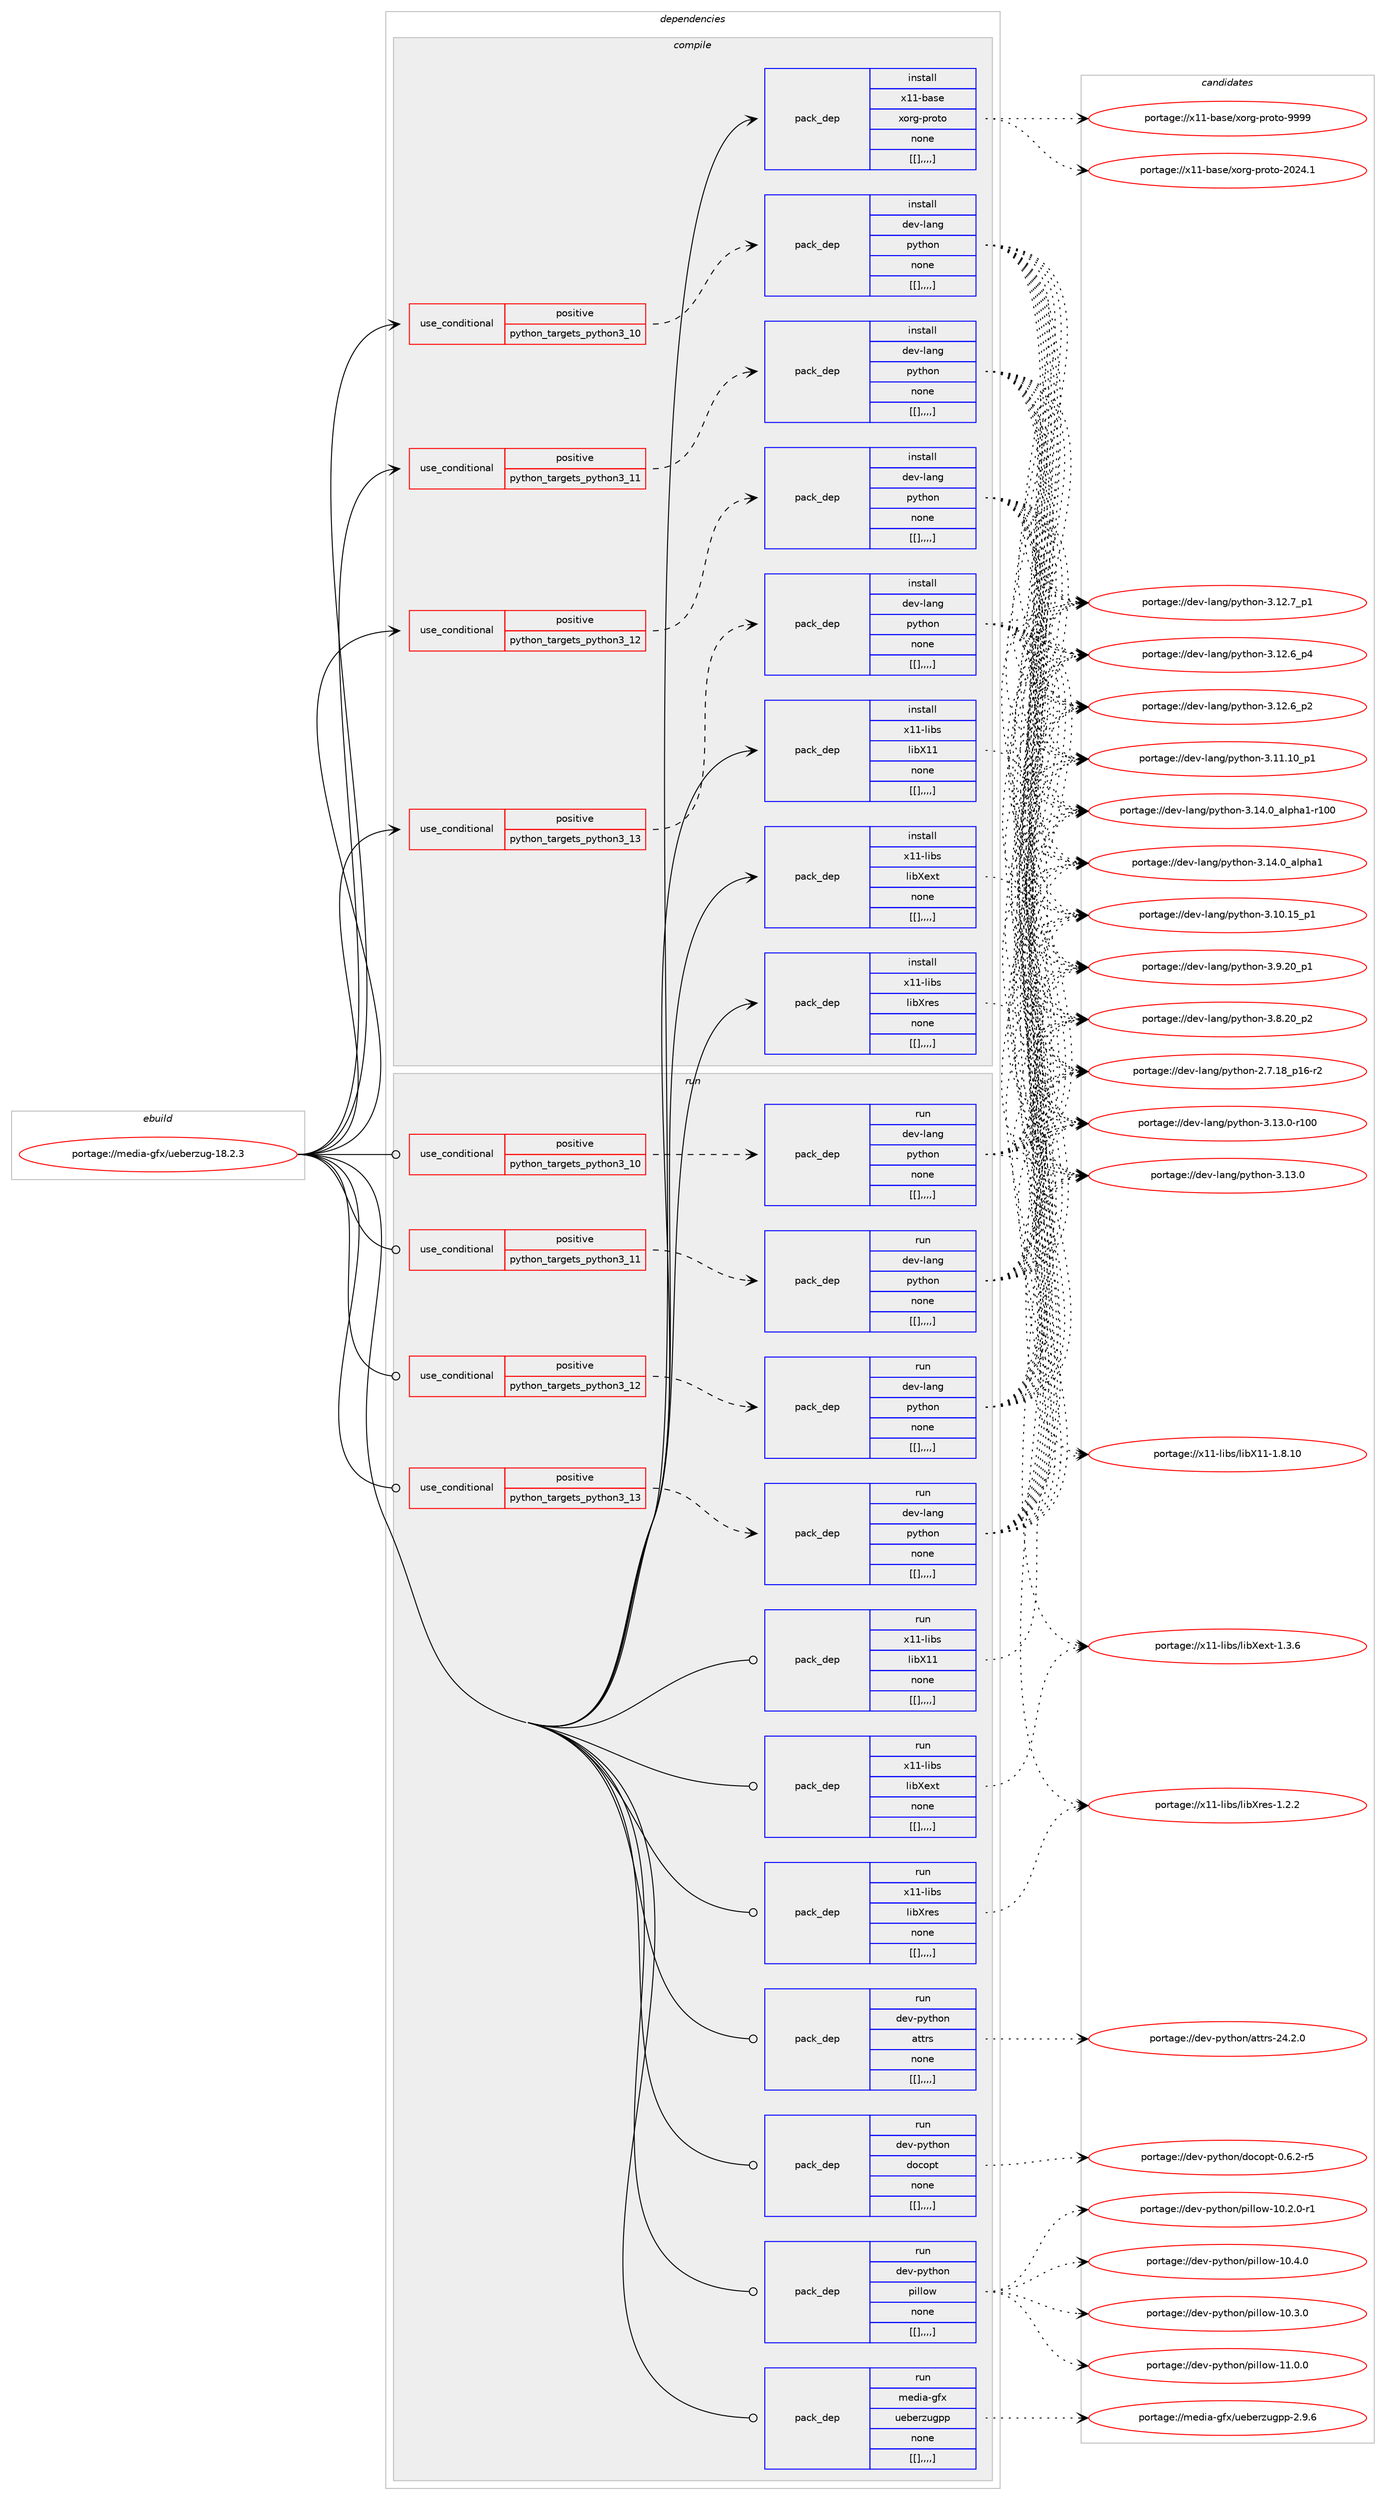 digraph prolog {

# *************
# Graph options
# *************

newrank=true;
concentrate=true;
compound=true;
graph [rankdir=LR,fontname=Helvetica,fontsize=10,ranksep=1.5];#, ranksep=2.5, nodesep=0.2];
edge  [arrowhead=vee];
node  [fontname=Helvetica,fontsize=10];

# **********
# The ebuild
# **********

subgraph cluster_leftcol {
color=gray;
label=<<i>ebuild</i>>;
id [label="portage://media-gfx/ueberzug-18.2.3", color=red, width=4, href="../media-gfx/ueberzug-18.2.3.svg"];
}

# ****************
# The dependencies
# ****************

subgraph cluster_midcol {
color=gray;
label=<<i>dependencies</i>>;
subgraph cluster_compile {
fillcolor="#eeeeee";
style=filled;
label=<<i>compile</i>>;
subgraph cond80291 {
dependency317670 [label=<<TABLE BORDER="0" CELLBORDER="1" CELLSPACING="0" CELLPADDING="4"><TR><TD ROWSPAN="3" CELLPADDING="10">use_conditional</TD></TR><TR><TD>positive</TD></TR><TR><TD>python_targets_python3_10</TD></TR></TABLE>>, shape=none, color=red];
subgraph pack234743 {
dependency317706 [label=<<TABLE BORDER="0" CELLBORDER="1" CELLSPACING="0" CELLPADDING="4" WIDTH="220"><TR><TD ROWSPAN="6" CELLPADDING="30">pack_dep</TD></TR><TR><TD WIDTH="110">install</TD></TR><TR><TD>dev-lang</TD></TR><TR><TD>python</TD></TR><TR><TD>none</TD></TR><TR><TD>[[],,,,]</TD></TR></TABLE>>, shape=none, color=blue];
}
dependency317670:e -> dependency317706:w [weight=20,style="dashed",arrowhead="vee"];
}
id:e -> dependency317670:w [weight=20,style="solid",arrowhead="vee"];
subgraph cond80299 {
dependency317725 [label=<<TABLE BORDER="0" CELLBORDER="1" CELLSPACING="0" CELLPADDING="4"><TR><TD ROWSPAN="3" CELLPADDING="10">use_conditional</TD></TR><TR><TD>positive</TD></TR><TR><TD>python_targets_python3_11</TD></TR></TABLE>>, shape=none, color=red];
subgraph pack234773 {
dependency317728 [label=<<TABLE BORDER="0" CELLBORDER="1" CELLSPACING="0" CELLPADDING="4" WIDTH="220"><TR><TD ROWSPAN="6" CELLPADDING="30">pack_dep</TD></TR><TR><TD WIDTH="110">install</TD></TR><TR><TD>dev-lang</TD></TR><TR><TD>python</TD></TR><TR><TD>none</TD></TR><TR><TD>[[],,,,]</TD></TR></TABLE>>, shape=none, color=blue];
}
dependency317725:e -> dependency317728:w [weight=20,style="dashed",arrowhead="vee"];
}
id:e -> dependency317725:w [weight=20,style="solid",arrowhead="vee"];
subgraph cond80312 {
dependency317809 [label=<<TABLE BORDER="0" CELLBORDER="1" CELLSPACING="0" CELLPADDING="4"><TR><TD ROWSPAN="3" CELLPADDING="10">use_conditional</TD></TR><TR><TD>positive</TD></TR><TR><TD>python_targets_python3_12</TD></TR></TABLE>>, shape=none, color=red];
subgraph pack234855 {
dependency317811 [label=<<TABLE BORDER="0" CELLBORDER="1" CELLSPACING="0" CELLPADDING="4" WIDTH="220"><TR><TD ROWSPAN="6" CELLPADDING="30">pack_dep</TD></TR><TR><TD WIDTH="110">install</TD></TR><TR><TD>dev-lang</TD></TR><TR><TD>python</TD></TR><TR><TD>none</TD></TR><TR><TD>[[],,,,]</TD></TR></TABLE>>, shape=none, color=blue];
}
dependency317809:e -> dependency317811:w [weight=20,style="dashed",arrowhead="vee"];
}
id:e -> dependency317809:w [weight=20,style="solid",arrowhead="vee"];
subgraph cond80313 {
dependency317816 [label=<<TABLE BORDER="0" CELLBORDER="1" CELLSPACING="0" CELLPADDING="4"><TR><TD ROWSPAN="3" CELLPADDING="10">use_conditional</TD></TR><TR><TD>positive</TD></TR><TR><TD>python_targets_python3_13</TD></TR></TABLE>>, shape=none, color=red];
subgraph pack234870 {
dependency317835 [label=<<TABLE BORDER="0" CELLBORDER="1" CELLSPACING="0" CELLPADDING="4" WIDTH="220"><TR><TD ROWSPAN="6" CELLPADDING="30">pack_dep</TD></TR><TR><TD WIDTH="110">install</TD></TR><TR><TD>dev-lang</TD></TR><TR><TD>python</TD></TR><TR><TD>none</TD></TR><TR><TD>[[],,,,]</TD></TR></TABLE>>, shape=none, color=blue];
}
dependency317816:e -> dependency317835:w [weight=20,style="dashed",arrowhead="vee"];
}
id:e -> dependency317816:w [weight=20,style="solid",arrowhead="vee"];
subgraph pack234875 {
dependency317839 [label=<<TABLE BORDER="0" CELLBORDER="1" CELLSPACING="0" CELLPADDING="4" WIDTH="220"><TR><TD ROWSPAN="6" CELLPADDING="30">pack_dep</TD></TR><TR><TD WIDTH="110">install</TD></TR><TR><TD>x11-base</TD></TR><TR><TD>xorg-proto</TD></TR><TR><TD>none</TD></TR><TR><TD>[[],,,,]</TD></TR></TABLE>>, shape=none, color=blue];
}
id:e -> dependency317839:w [weight=20,style="solid",arrowhead="vee"];
subgraph pack234878 {
dependency317870 [label=<<TABLE BORDER="0" CELLBORDER="1" CELLSPACING="0" CELLPADDING="4" WIDTH="220"><TR><TD ROWSPAN="6" CELLPADDING="30">pack_dep</TD></TR><TR><TD WIDTH="110">install</TD></TR><TR><TD>x11-libs</TD></TR><TR><TD>libX11</TD></TR><TR><TD>none</TD></TR><TR><TD>[[],,,,]</TD></TR></TABLE>>, shape=none, color=blue];
}
id:e -> dependency317870:w [weight=20,style="solid",arrowhead="vee"];
subgraph pack234929 {
dependency317940 [label=<<TABLE BORDER="0" CELLBORDER="1" CELLSPACING="0" CELLPADDING="4" WIDTH="220"><TR><TD ROWSPAN="6" CELLPADDING="30">pack_dep</TD></TR><TR><TD WIDTH="110">install</TD></TR><TR><TD>x11-libs</TD></TR><TR><TD>libXext</TD></TR><TR><TD>none</TD></TR><TR><TD>[[],,,,]</TD></TR></TABLE>>, shape=none, color=blue];
}
id:e -> dependency317940:w [weight=20,style="solid",arrowhead="vee"];
subgraph pack234972 {
dependency317949 [label=<<TABLE BORDER="0" CELLBORDER="1" CELLSPACING="0" CELLPADDING="4" WIDTH="220"><TR><TD ROWSPAN="6" CELLPADDING="30">pack_dep</TD></TR><TR><TD WIDTH="110">install</TD></TR><TR><TD>x11-libs</TD></TR><TR><TD>libXres</TD></TR><TR><TD>none</TD></TR><TR><TD>[[],,,,]</TD></TR></TABLE>>, shape=none, color=blue];
}
id:e -> dependency317949:w [weight=20,style="solid",arrowhead="vee"];
}
subgraph cluster_compileandrun {
fillcolor="#eeeeee";
style=filled;
label=<<i>compile and run</i>>;
}
subgraph cluster_run {
fillcolor="#eeeeee";
style=filled;
label=<<i>run</i>>;
subgraph cond80330 {
dependency317978 [label=<<TABLE BORDER="0" CELLBORDER="1" CELLSPACING="0" CELLPADDING="4"><TR><TD ROWSPAN="3" CELLPADDING="10">use_conditional</TD></TR><TR><TD>positive</TD></TR><TR><TD>python_targets_python3_10</TD></TR></TABLE>>, shape=none, color=red];
subgraph pack235002 {
dependency317981 [label=<<TABLE BORDER="0" CELLBORDER="1" CELLSPACING="0" CELLPADDING="4" WIDTH="220"><TR><TD ROWSPAN="6" CELLPADDING="30">pack_dep</TD></TR><TR><TD WIDTH="110">run</TD></TR><TR><TD>dev-lang</TD></TR><TR><TD>python</TD></TR><TR><TD>none</TD></TR><TR><TD>[[],,,,]</TD></TR></TABLE>>, shape=none, color=blue];
}
dependency317978:e -> dependency317981:w [weight=20,style="dashed",arrowhead="vee"];
}
id:e -> dependency317978:w [weight=20,style="solid",arrowhead="odot"];
subgraph cond80331 {
dependency317989 [label=<<TABLE BORDER="0" CELLBORDER="1" CELLSPACING="0" CELLPADDING="4"><TR><TD ROWSPAN="3" CELLPADDING="10">use_conditional</TD></TR><TR><TD>positive</TD></TR><TR><TD>python_targets_python3_11</TD></TR></TABLE>>, shape=none, color=red];
subgraph pack235037 {
dependency318018 [label=<<TABLE BORDER="0" CELLBORDER="1" CELLSPACING="0" CELLPADDING="4" WIDTH="220"><TR><TD ROWSPAN="6" CELLPADDING="30">pack_dep</TD></TR><TR><TD WIDTH="110">run</TD></TR><TR><TD>dev-lang</TD></TR><TR><TD>python</TD></TR><TR><TD>none</TD></TR><TR><TD>[[],,,,]</TD></TR></TABLE>>, shape=none, color=blue];
}
dependency317989:e -> dependency318018:w [weight=20,style="dashed",arrowhead="vee"];
}
id:e -> dependency317989:w [weight=20,style="solid",arrowhead="odot"];
subgraph cond80341 {
dependency318092 [label=<<TABLE BORDER="0" CELLBORDER="1" CELLSPACING="0" CELLPADDING="4"><TR><TD ROWSPAN="3" CELLPADDING="10">use_conditional</TD></TR><TR><TD>positive</TD></TR><TR><TD>python_targets_python3_12</TD></TR></TABLE>>, shape=none, color=red];
subgraph pack235116 {
dependency318104 [label=<<TABLE BORDER="0" CELLBORDER="1" CELLSPACING="0" CELLPADDING="4" WIDTH="220"><TR><TD ROWSPAN="6" CELLPADDING="30">pack_dep</TD></TR><TR><TD WIDTH="110">run</TD></TR><TR><TD>dev-lang</TD></TR><TR><TD>python</TD></TR><TR><TD>none</TD></TR><TR><TD>[[],,,,]</TD></TR></TABLE>>, shape=none, color=blue];
}
dependency318092:e -> dependency318104:w [weight=20,style="dashed",arrowhead="vee"];
}
id:e -> dependency318092:w [weight=20,style="solid",arrowhead="odot"];
subgraph cond80349 {
dependency318154 [label=<<TABLE BORDER="0" CELLBORDER="1" CELLSPACING="0" CELLPADDING="4"><TR><TD ROWSPAN="3" CELLPADDING="10">use_conditional</TD></TR><TR><TD>positive</TD></TR><TR><TD>python_targets_python3_13</TD></TR></TABLE>>, shape=none, color=red];
subgraph pack235158 {
dependency318158 [label=<<TABLE BORDER="0" CELLBORDER="1" CELLSPACING="0" CELLPADDING="4" WIDTH="220"><TR><TD ROWSPAN="6" CELLPADDING="30">pack_dep</TD></TR><TR><TD WIDTH="110">run</TD></TR><TR><TD>dev-lang</TD></TR><TR><TD>python</TD></TR><TR><TD>none</TD></TR><TR><TD>[[],,,,]</TD></TR></TABLE>>, shape=none, color=blue];
}
dependency318154:e -> dependency318158:w [weight=20,style="dashed",arrowhead="vee"];
}
id:e -> dependency318154:w [weight=20,style="solid",arrowhead="odot"];
subgraph pack235164 {
dependency318180 [label=<<TABLE BORDER="0" CELLBORDER="1" CELLSPACING="0" CELLPADDING="4" WIDTH="220"><TR><TD ROWSPAN="6" CELLPADDING="30">pack_dep</TD></TR><TR><TD WIDTH="110">run</TD></TR><TR><TD>dev-python</TD></TR><TR><TD>attrs</TD></TR><TR><TD>none</TD></TR><TR><TD>[[],,,,]</TD></TR></TABLE>>, shape=none, color=blue];
}
id:e -> dependency318180:w [weight=20,style="solid",arrowhead="odot"];
subgraph pack235192 {
dependency318248 [label=<<TABLE BORDER="0" CELLBORDER="1" CELLSPACING="0" CELLPADDING="4" WIDTH="220"><TR><TD ROWSPAN="6" CELLPADDING="30">pack_dep</TD></TR><TR><TD WIDTH="110">run</TD></TR><TR><TD>dev-python</TD></TR><TR><TD>docopt</TD></TR><TR><TD>none</TD></TR><TR><TD>[[],,,,]</TD></TR></TABLE>>, shape=none, color=blue];
}
id:e -> dependency318248:w [weight=20,style="solid",arrowhead="odot"];
subgraph pack235241 {
dependency318251 [label=<<TABLE BORDER="0" CELLBORDER="1" CELLSPACING="0" CELLPADDING="4" WIDTH="220"><TR><TD ROWSPAN="6" CELLPADDING="30">pack_dep</TD></TR><TR><TD WIDTH="110">run</TD></TR><TR><TD>dev-python</TD></TR><TR><TD>pillow</TD></TR><TR><TD>none</TD></TR><TR><TD>[[],,,,]</TD></TR></TABLE>>, shape=none, color=blue];
}
id:e -> dependency318251:w [weight=20,style="solid",arrowhead="odot"];
subgraph pack235245 {
dependency318269 [label=<<TABLE BORDER="0" CELLBORDER="1" CELLSPACING="0" CELLPADDING="4" WIDTH="220"><TR><TD ROWSPAN="6" CELLPADDING="30">pack_dep</TD></TR><TR><TD WIDTH="110">run</TD></TR><TR><TD>x11-libs</TD></TR><TR><TD>libX11</TD></TR><TR><TD>none</TD></TR><TR><TD>[[],,,,]</TD></TR></TABLE>>, shape=none, color=blue];
}
id:e -> dependency318269:w [weight=20,style="solid",arrowhead="odot"];
subgraph pack235259 {
dependency318296 [label=<<TABLE BORDER="0" CELLBORDER="1" CELLSPACING="0" CELLPADDING="4" WIDTH="220"><TR><TD ROWSPAN="6" CELLPADDING="30">pack_dep</TD></TR><TR><TD WIDTH="110">run</TD></TR><TR><TD>x11-libs</TD></TR><TR><TD>libXext</TD></TR><TR><TD>none</TD></TR><TR><TD>[[],,,,]</TD></TR></TABLE>>, shape=none, color=blue];
}
id:e -> dependency318296:w [weight=20,style="solid",arrowhead="odot"];
subgraph pack235293 {
dependency318317 [label=<<TABLE BORDER="0" CELLBORDER="1" CELLSPACING="0" CELLPADDING="4" WIDTH="220"><TR><TD ROWSPAN="6" CELLPADDING="30">pack_dep</TD></TR><TR><TD WIDTH="110">run</TD></TR><TR><TD>x11-libs</TD></TR><TR><TD>libXres</TD></TR><TR><TD>none</TD></TR><TR><TD>[[],,,,]</TD></TR></TABLE>>, shape=none, color=blue];
}
id:e -> dependency318317:w [weight=20,style="solid",arrowhead="odot"];
subgraph pack235296 {
dependency318345 [label=<<TABLE BORDER="0" CELLBORDER="1" CELLSPACING="0" CELLPADDING="4" WIDTH="220"><TR><TD ROWSPAN="6" CELLPADDING="30">pack_dep</TD></TR><TR><TD WIDTH="110">run</TD></TR><TR><TD>media-gfx</TD></TR><TR><TD>ueberzugpp</TD></TR><TR><TD>none</TD></TR><TR><TD>[[],,,,]</TD></TR></TABLE>>, shape=none, color=blue];
}
id:e -> dependency318345:w [weight=20,style="solid",arrowhead="odot"];
}
}

# **************
# The candidates
# **************

subgraph cluster_choices {
rank=same;
color=gray;
label=<<i>candidates</i>>;

subgraph choice233498 {
color=black;
nodesep=1;
choice100101118451089711010347112121116104111110455146495246489597108112104974945114494848 [label="portage://dev-lang/python-3.14.0_alpha1-r100", color=red, width=4,href="../dev-lang/python-3.14.0_alpha1-r100.svg"];
choice1001011184510897110103471121211161041111104551464952464895971081121049749 [label="portage://dev-lang/python-3.14.0_alpha1", color=red, width=4,href="../dev-lang/python-3.14.0_alpha1.svg"];
choice1001011184510897110103471121211161041111104551464951464845114494848 [label="portage://dev-lang/python-3.13.0-r100", color=red, width=4,href="../dev-lang/python-3.13.0-r100.svg"];
choice10010111845108971101034711212111610411111045514649514648 [label="portage://dev-lang/python-3.13.0", color=red, width=4,href="../dev-lang/python-3.13.0.svg"];
choice100101118451089711010347112121116104111110455146495046559511249 [label="portage://dev-lang/python-3.12.7_p1", color=red, width=4,href="../dev-lang/python-3.12.7_p1.svg"];
choice100101118451089711010347112121116104111110455146495046549511252 [label="portage://dev-lang/python-3.12.6_p4", color=red, width=4,href="../dev-lang/python-3.12.6_p4.svg"];
choice100101118451089711010347112121116104111110455146495046549511250 [label="portage://dev-lang/python-3.12.6_p2", color=red, width=4,href="../dev-lang/python-3.12.6_p2.svg"];
choice10010111845108971101034711212111610411111045514649494649489511249 [label="portage://dev-lang/python-3.11.10_p1", color=red, width=4,href="../dev-lang/python-3.11.10_p1.svg"];
choice10010111845108971101034711212111610411111045514649484649539511249 [label="portage://dev-lang/python-3.10.15_p1", color=red, width=4,href="../dev-lang/python-3.10.15_p1.svg"];
choice100101118451089711010347112121116104111110455146574650489511249 [label="portage://dev-lang/python-3.9.20_p1", color=red, width=4,href="../dev-lang/python-3.9.20_p1.svg"];
choice100101118451089711010347112121116104111110455146564650489511250 [label="portage://dev-lang/python-3.8.20_p2", color=red, width=4,href="../dev-lang/python-3.8.20_p2.svg"];
choice100101118451089711010347112121116104111110455046554649569511249544511450 [label="portage://dev-lang/python-2.7.18_p16-r2", color=red, width=4,href="../dev-lang/python-2.7.18_p16-r2.svg"];
dependency317706:e -> choice100101118451089711010347112121116104111110455146495246489597108112104974945114494848:w [style=dotted,weight="100"];
dependency317706:e -> choice1001011184510897110103471121211161041111104551464952464895971081121049749:w [style=dotted,weight="100"];
dependency317706:e -> choice1001011184510897110103471121211161041111104551464951464845114494848:w [style=dotted,weight="100"];
dependency317706:e -> choice10010111845108971101034711212111610411111045514649514648:w [style=dotted,weight="100"];
dependency317706:e -> choice100101118451089711010347112121116104111110455146495046559511249:w [style=dotted,weight="100"];
dependency317706:e -> choice100101118451089711010347112121116104111110455146495046549511252:w [style=dotted,weight="100"];
dependency317706:e -> choice100101118451089711010347112121116104111110455146495046549511250:w [style=dotted,weight="100"];
dependency317706:e -> choice10010111845108971101034711212111610411111045514649494649489511249:w [style=dotted,weight="100"];
dependency317706:e -> choice10010111845108971101034711212111610411111045514649484649539511249:w [style=dotted,weight="100"];
dependency317706:e -> choice100101118451089711010347112121116104111110455146574650489511249:w [style=dotted,weight="100"];
dependency317706:e -> choice100101118451089711010347112121116104111110455146564650489511250:w [style=dotted,weight="100"];
dependency317706:e -> choice100101118451089711010347112121116104111110455046554649569511249544511450:w [style=dotted,weight="100"];
}
subgraph choice233512 {
color=black;
nodesep=1;
choice100101118451089711010347112121116104111110455146495246489597108112104974945114494848 [label="portage://dev-lang/python-3.14.0_alpha1-r100", color=red, width=4,href="../dev-lang/python-3.14.0_alpha1-r100.svg"];
choice1001011184510897110103471121211161041111104551464952464895971081121049749 [label="portage://dev-lang/python-3.14.0_alpha1", color=red, width=4,href="../dev-lang/python-3.14.0_alpha1.svg"];
choice1001011184510897110103471121211161041111104551464951464845114494848 [label="portage://dev-lang/python-3.13.0-r100", color=red, width=4,href="../dev-lang/python-3.13.0-r100.svg"];
choice10010111845108971101034711212111610411111045514649514648 [label="portage://dev-lang/python-3.13.0", color=red, width=4,href="../dev-lang/python-3.13.0.svg"];
choice100101118451089711010347112121116104111110455146495046559511249 [label="portage://dev-lang/python-3.12.7_p1", color=red, width=4,href="../dev-lang/python-3.12.7_p1.svg"];
choice100101118451089711010347112121116104111110455146495046549511252 [label="portage://dev-lang/python-3.12.6_p4", color=red, width=4,href="../dev-lang/python-3.12.6_p4.svg"];
choice100101118451089711010347112121116104111110455146495046549511250 [label="portage://dev-lang/python-3.12.6_p2", color=red, width=4,href="../dev-lang/python-3.12.6_p2.svg"];
choice10010111845108971101034711212111610411111045514649494649489511249 [label="portage://dev-lang/python-3.11.10_p1", color=red, width=4,href="../dev-lang/python-3.11.10_p1.svg"];
choice10010111845108971101034711212111610411111045514649484649539511249 [label="portage://dev-lang/python-3.10.15_p1", color=red, width=4,href="../dev-lang/python-3.10.15_p1.svg"];
choice100101118451089711010347112121116104111110455146574650489511249 [label="portage://dev-lang/python-3.9.20_p1", color=red, width=4,href="../dev-lang/python-3.9.20_p1.svg"];
choice100101118451089711010347112121116104111110455146564650489511250 [label="portage://dev-lang/python-3.8.20_p2", color=red, width=4,href="../dev-lang/python-3.8.20_p2.svg"];
choice100101118451089711010347112121116104111110455046554649569511249544511450 [label="portage://dev-lang/python-2.7.18_p16-r2", color=red, width=4,href="../dev-lang/python-2.7.18_p16-r2.svg"];
dependency317728:e -> choice100101118451089711010347112121116104111110455146495246489597108112104974945114494848:w [style=dotted,weight="100"];
dependency317728:e -> choice1001011184510897110103471121211161041111104551464952464895971081121049749:w [style=dotted,weight="100"];
dependency317728:e -> choice1001011184510897110103471121211161041111104551464951464845114494848:w [style=dotted,weight="100"];
dependency317728:e -> choice10010111845108971101034711212111610411111045514649514648:w [style=dotted,weight="100"];
dependency317728:e -> choice100101118451089711010347112121116104111110455146495046559511249:w [style=dotted,weight="100"];
dependency317728:e -> choice100101118451089711010347112121116104111110455146495046549511252:w [style=dotted,weight="100"];
dependency317728:e -> choice100101118451089711010347112121116104111110455146495046549511250:w [style=dotted,weight="100"];
dependency317728:e -> choice10010111845108971101034711212111610411111045514649494649489511249:w [style=dotted,weight="100"];
dependency317728:e -> choice10010111845108971101034711212111610411111045514649484649539511249:w [style=dotted,weight="100"];
dependency317728:e -> choice100101118451089711010347112121116104111110455146574650489511249:w [style=dotted,weight="100"];
dependency317728:e -> choice100101118451089711010347112121116104111110455146564650489511250:w [style=dotted,weight="100"];
dependency317728:e -> choice100101118451089711010347112121116104111110455046554649569511249544511450:w [style=dotted,weight="100"];
}
subgraph choice233524 {
color=black;
nodesep=1;
choice100101118451089711010347112121116104111110455146495246489597108112104974945114494848 [label="portage://dev-lang/python-3.14.0_alpha1-r100", color=red, width=4,href="../dev-lang/python-3.14.0_alpha1-r100.svg"];
choice1001011184510897110103471121211161041111104551464952464895971081121049749 [label="portage://dev-lang/python-3.14.0_alpha1", color=red, width=4,href="../dev-lang/python-3.14.0_alpha1.svg"];
choice1001011184510897110103471121211161041111104551464951464845114494848 [label="portage://dev-lang/python-3.13.0-r100", color=red, width=4,href="../dev-lang/python-3.13.0-r100.svg"];
choice10010111845108971101034711212111610411111045514649514648 [label="portage://dev-lang/python-3.13.0", color=red, width=4,href="../dev-lang/python-3.13.0.svg"];
choice100101118451089711010347112121116104111110455146495046559511249 [label="portage://dev-lang/python-3.12.7_p1", color=red, width=4,href="../dev-lang/python-3.12.7_p1.svg"];
choice100101118451089711010347112121116104111110455146495046549511252 [label="portage://dev-lang/python-3.12.6_p4", color=red, width=4,href="../dev-lang/python-3.12.6_p4.svg"];
choice100101118451089711010347112121116104111110455146495046549511250 [label="portage://dev-lang/python-3.12.6_p2", color=red, width=4,href="../dev-lang/python-3.12.6_p2.svg"];
choice10010111845108971101034711212111610411111045514649494649489511249 [label="portage://dev-lang/python-3.11.10_p1", color=red, width=4,href="../dev-lang/python-3.11.10_p1.svg"];
choice10010111845108971101034711212111610411111045514649484649539511249 [label="portage://dev-lang/python-3.10.15_p1", color=red, width=4,href="../dev-lang/python-3.10.15_p1.svg"];
choice100101118451089711010347112121116104111110455146574650489511249 [label="portage://dev-lang/python-3.9.20_p1", color=red, width=4,href="../dev-lang/python-3.9.20_p1.svg"];
choice100101118451089711010347112121116104111110455146564650489511250 [label="portage://dev-lang/python-3.8.20_p2", color=red, width=4,href="../dev-lang/python-3.8.20_p2.svg"];
choice100101118451089711010347112121116104111110455046554649569511249544511450 [label="portage://dev-lang/python-2.7.18_p16-r2", color=red, width=4,href="../dev-lang/python-2.7.18_p16-r2.svg"];
dependency317811:e -> choice100101118451089711010347112121116104111110455146495246489597108112104974945114494848:w [style=dotted,weight="100"];
dependency317811:e -> choice1001011184510897110103471121211161041111104551464952464895971081121049749:w [style=dotted,weight="100"];
dependency317811:e -> choice1001011184510897110103471121211161041111104551464951464845114494848:w [style=dotted,weight="100"];
dependency317811:e -> choice10010111845108971101034711212111610411111045514649514648:w [style=dotted,weight="100"];
dependency317811:e -> choice100101118451089711010347112121116104111110455146495046559511249:w [style=dotted,weight="100"];
dependency317811:e -> choice100101118451089711010347112121116104111110455146495046549511252:w [style=dotted,weight="100"];
dependency317811:e -> choice100101118451089711010347112121116104111110455146495046549511250:w [style=dotted,weight="100"];
dependency317811:e -> choice10010111845108971101034711212111610411111045514649494649489511249:w [style=dotted,weight="100"];
dependency317811:e -> choice10010111845108971101034711212111610411111045514649484649539511249:w [style=dotted,weight="100"];
dependency317811:e -> choice100101118451089711010347112121116104111110455146574650489511249:w [style=dotted,weight="100"];
dependency317811:e -> choice100101118451089711010347112121116104111110455146564650489511250:w [style=dotted,weight="100"];
dependency317811:e -> choice100101118451089711010347112121116104111110455046554649569511249544511450:w [style=dotted,weight="100"];
}
subgraph choice233531 {
color=black;
nodesep=1;
choice100101118451089711010347112121116104111110455146495246489597108112104974945114494848 [label="portage://dev-lang/python-3.14.0_alpha1-r100", color=red, width=4,href="../dev-lang/python-3.14.0_alpha1-r100.svg"];
choice1001011184510897110103471121211161041111104551464952464895971081121049749 [label="portage://dev-lang/python-3.14.0_alpha1", color=red, width=4,href="../dev-lang/python-3.14.0_alpha1.svg"];
choice1001011184510897110103471121211161041111104551464951464845114494848 [label="portage://dev-lang/python-3.13.0-r100", color=red, width=4,href="../dev-lang/python-3.13.0-r100.svg"];
choice10010111845108971101034711212111610411111045514649514648 [label="portage://dev-lang/python-3.13.0", color=red, width=4,href="../dev-lang/python-3.13.0.svg"];
choice100101118451089711010347112121116104111110455146495046559511249 [label="portage://dev-lang/python-3.12.7_p1", color=red, width=4,href="../dev-lang/python-3.12.7_p1.svg"];
choice100101118451089711010347112121116104111110455146495046549511252 [label="portage://dev-lang/python-3.12.6_p4", color=red, width=4,href="../dev-lang/python-3.12.6_p4.svg"];
choice100101118451089711010347112121116104111110455146495046549511250 [label="portage://dev-lang/python-3.12.6_p2", color=red, width=4,href="../dev-lang/python-3.12.6_p2.svg"];
choice10010111845108971101034711212111610411111045514649494649489511249 [label="portage://dev-lang/python-3.11.10_p1", color=red, width=4,href="../dev-lang/python-3.11.10_p1.svg"];
choice10010111845108971101034711212111610411111045514649484649539511249 [label="portage://dev-lang/python-3.10.15_p1", color=red, width=4,href="../dev-lang/python-3.10.15_p1.svg"];
choice100101118451089711010347112121116104111110455146574650489511249 [label="portage://dev-lang/python-3.9.20_p1", color=red, width=4,href="../dev-lang/python-3.9.20_p1.svg"];
choice100101118451089711010347112121116104111110455146564650489511250 [label="portage://dev-lang/python-3.8.20_p2", color=red, width=4,href="../dev-lang/python-3.8.20_p2.svg"];
choice100101118451089711010347112121116104111110455046554649569511249544511450 [label="portage://dev-lang/python-2.7.18_p16-r2", color=red, width=4,href="../dev-lang/python-2.7.18_p16-r2.svg"];
dependency317835:e -> choice100101118451089711010347112121116104111110455146495246489597108112104974945114494848:w [style=dotted,weight="100"];
dependency317835:e -> choice1001011184510897110103471121211161041111104551464952464895971081121049749:w [style=dotted,weight="100"];
dependency317835:e -> choice1001011184510897110103471121211161041111104551464951464845114494848:w [style=dotted,weight="100"];
dependency317835:e -> choice10010111845108971101034711212111610411111045514649514648:w [style=dotted,weight="100"];
dependency317835:e -> choice100101118451089711010347112121116104111110455146495046559511249:w [style=dotted,weight="100"];
dependency317835:e -> choice100101118451089711010347112121116104111110455146495046549511252:w [style=dotted,weight="100"];
dependency317835:e -> choice100101118451089711010347112121116104111110455146495046549511250:w [style=dotted,weight="100"];
dependency317835:e -> choice10010111845108971101034711212111610411111045514649494649489511249:w [style=dotted,weight="100"];
dependency317835:e -> choice10010111845108971101034711212111610411111045514649484649539511249:w [style=dotted,weight="100"];
dependency317835:e -> choice100101118451089711010347112121116104111110455146574650489511249:w [style=dotted,weight="100"];
dependency317835:e -> choice100101118451089711010347112121116104111110455146564650489511250:w [style=dotted,weight="100"];
dependency317835:e -> choice100101118451089711010347112121116104111110455046554649569511249544511450:w [style=dotted,weight="100"];
}
subgraph choice233539 {
color=black;
nodesep=1;
choice120494945989711510147120111114103451121141111161114557575757 [label="portage://x11-base/xorg-proto-9999", color=red, width=4,href="../x11-base/xorg-proto-9999.svg"];
choice1204949459897115101471201111141034511211411111611145504850524649 [label="portage://x11-base/xorg-proto-2024.1", color=red, width=4,href="../x11-base/xorg-proto-2024.1.svg"];
dependency317839:e -> choice120494945989711510147120111114103451121141111161114557575757:w [style=dotted,weight="100"];
dependency317839:e -> choice1204949459897115101471201111141034511211411111611145504850524649:w [style=dotted,weight="100"];
}
subgraph choice233541 {
color=black;
nodesep=1;
choice12049494510810598115471081059888494945494656464948 [label="portage://x11-libs/libX11-1.8.10", color=red, width=4,href="../x11-libs/libX11-1.8.10.svg"];
dependency317870:e -> choice12049494510810598115471081059888494945494656464948:w [style=dotted,weight="100"];
}
subgraph choice233544 {
color=black;
nodesep=1;
choice12049494510810598115471081059888101120116454946514654 [label="portage://x11-libs/libXext-1.3.6", color=red, width=4,href="../x11-libs/libXext-1.3.6.svg"];
dependency317940:e -> choice12049494510810598115471081059888101120116454946514654:w [style=dotted,weight="100"];
}
subgraph choice233562 {
color=black;
nodesep=1;
choice12049494510810598115471081059888114101115454946504650 [label="portage://x11-libs/libXres-1.2.2", color=red, width=4,href="../x11-libs/libXres-1.2.2.svg"];
dependency317949:e -> choice12049494510810598115471081059888114101115454946504650:w [style=dotted,weight="100"];
}
subgraph choice233564 {
color=black;
nodesep=1;
choice100101118451089711010347112121116104111110455146495246489597108112104974945114494848 [label="portage://dev-lang/python-3.14.0_alpha1-r100", color=red, width=4,href="../dev-lang/python-3.14.0_alpha1-r100.svg"];
choice1001011184510897110103471121211161041111104551464952464895971081121049749 [label="portage://dev-lang/python-3.14.0_alpha1", color=red, width=4,href="../dev-lang/python-3.14.0_alpha1.svg"];
choice1001011184510897110103471121211161041111104551464951464845114494848 [label="portage://dev-lang/python-3.13.0-r100", color=red, width=4,href="../dev-lang/python-3.13.0-r100.svg"];
choice10010111845108971101034711212111610411111045514649514648 [label="portage://dev-lang/python-3.13.0", color=red, width=4,href="../dev-lang/python-3.13.0.svg"];
choice100101118451089711010347112121116104111110455146495046559511249 [label="portage://dev-lang/python-3.12.7_p1", color=red, width=4,href="../dev-lang/python-3.12.7_p1.svg"];
choice100101118451089711010347112121116104111110455146495046549511252 [label="portage://dev-lang/python-3.12.6_p4", color=red, width=4,href="../dev-lang/python-3.12.6_p4.svg"];
choice100101118451089711010347112121116104111110455146495046549511250 [label="portage://dev-lang/python-3.12.6_p2", color=red, width=4,href="../dev-lang/python-3.12.6_p2.svg"];
choice10010111845108971101034711212111610411111045514649494649489511249 [label="portage://dev-lang/python-3.11.10_p1", color=red, width=4,href="../dev-lang/python-3.11.10_p1.svg"];
choice10010111845108971101034711212111610411111045514649484649539511249 [label="portage://dev-lang/python-3.10.15_p1", color=red, width=4,href="../dev-lang/python-3.10.15_p1.svg"];
choice100101118451089711010347112121116104111110455146574650489511249 [label="portage://dev-lang/python-3.9.20_p1", color=red, width=4,href="../dev-lang/python-3.9.20_p1.svg"];
choice100101118451089711010347112121116104111110455146564650489511250 [label="portage://dev-lang/python-3.8.20_p2", color=red, width=4,href="../dev-lang/python-3.8.20_p2.svg"];
choice100101118451089711010347112121116104111110455046554649569511249544511450 [label="portage://dev-lang/python-2.7.18_p16-r2", color=red, width=4,href="../dev-lang/python-2.7.18_p16-r2.svg"];
dependency317981:e -> choice100101118451089711010347112121116104111110455146495246489597108112104974945114494848:w [style=dotted,weight="100"];
dependency317981:e -> choice1001011184510897110103471121211161041111104551464952464895971081121049749:w [style=dotted,weight="100"];
dependency317981:e -> choice1001011184510897110103471121211161041111104551464951464845114494848:w [style=dotted,weight="100"];
dependency317981:e -> choice10010111845108971101034711212111610411111045514649514648:w [style=dotted,weight="100"];
dependency317981:e -> choice100101118451089711010347112121116104111110455146495046559511249:w [style=dotted,weight="100"];
dependency317981:e -> choice100101118451089711010347112121116104111110455146495046549511252:w [style=dotted,weight="100"];
dependency317981:e -> choice100101118451089711010347112121116104111110455146495046549511250:w [style=dotted,weight="100"];
dependency317981:e -> choice10010111845108971101034711212111610411111045514649494649489511249:w [style=dotted,weight="100"];
dependency317981:e -> choice10010111845108971101034711212111610411111045514649484649539511249:w [style=dotted,weight="100"];
dependency317981:e -> choice100101118451089711010347112121116104111110455146574650489511249:w [style=dotted,weight="100"];
dependency317981:e -> choice100101118451089711010347112121116104111110455146564650489511250:w [style=dotted,weight="100"];
dependency317981:e -> choice100101118451089711010347112121116104111110455046554649569511249544511450:w [style=dotted,weight="100"];
}
subgraph choice233598 {
color=black;
nodesep=1;
choice100101118451089711010347112121116104111110455146495246489597108112104974945114494848 [label="portage://dev-lang/python-3.14.0_alpha1-r100", color=red, width=4,href="../dev-lang/python-3.14.0_alpha1-r100.svg"];
choice1001011184510897110103471121211161041111104551464952464895971081121049749 [label="portage://dev-lang/python-3.14.0_alpha1", color=red, width=4,href="../dev-lang/python-3.14.0_alpha1.svg"];
choice1001011184510897110103471121211161041111104551464951464845114494848 [label="portage://dev-lang/python-3.13.0-r100", color=red, width=4,href="../dev-lang/python-3.13.0-r100.svg"];
choice10010111845108971101034711212111610411111045514649514648 [label="portage://dev-lang/python-3.13.0", color=red, width=4,href="../dev-lang/python-3.13.0.svg"];
choice100101118451089711010347112121116104111110455146495046559511249 [label="portage://dev-lang/python-3.12.7_p1", color=red, width=4,href="../dev-lang/python-3.12.7_p1.svg"];
choice100101118451089711010347112121116104111110455146495046549511252 [label="portage://dev-lang/python-3.12.6_p4", color=red, width=4,href="../dev-lang/python-3.12.6_p4.svg"];
choice100101118451089711010347112121116104111110455146495046549511250 [label="portage://dev-lang/python-3.12.6_p2", color=red, width=4,href="../dev-lang/python-3.12.6_p2.svg"];
choice10010111845108971101034711212111610411111045514649494649489511249 [label="portage://dev-lang/python-3.11.10_p1", color=red, width=4,href="../dev-lang/python-3.11.10_p1.svg"];
choice10010111845108971101034711212111610411111045514649484649539511249 [label="portage://dev-lang/python-3.10.15_p1", color=red, width=4,href="../dev-lang/python-3.10.15_p1.svg"];
choice100101118451089711010347112121116104111110455146574650489511249 [label="portage://dev-lang/python-3.9.20_p1", color=red, width=4,href="../dev-lang/python-3.9.20_p1.svg"];
choice100101118451089711010347112121116104111110455146564650489511250 [label="portage://dev-lang/python-3.8.20_p2", color=red, width=4,href="../dev-lang/python-3.8.20_p2.svg"];
choice100101118451089711010347112121116104111110455046554649569511249544511450 [label="portage://dev-lang/python-2.7.18_p16-r2", color=red, width=4,href="../dev-lang/python-2.7.18_p16-r2.svg"];
dependency318018:e -> choice100101118451089711010347112121116104111110455146495246489597108112104974945114494848:w [style=dotted,weight="100"];
dependency318018:e -> choice1001011184510897110103471121211161041111104551464952464895971081121049749:w [style=dotted,weight="100"];
dependency318018:e -> choice1001011184510897110103471121211161041111104551464951464845114494848:w [style=dotted,weight="100"];
dependency318018:e -> choice10010111845108971101034711212111610411111045514649514648:w [style=dotted,weight="100"];
dependency318018:e -> choice100101118451089711010347112121116104111110455146495046559511249:w [style=dotted,weight="100"];
dependency318018:e -> choice100101118451089711010347112121116104111110455146495046549511252:w [style=dotted,weight="100"];
dependency318018:e -> choice100101118451089711010347112121116104111110455146495046549511250:w [style=dotted,weight="100"];
dependency318018:e -> choice10010111845108971101034711212111610411111045514649494649489511249:w [style=dotted,weight="100"];
dependency318018:e -> choice10010111845108971101034711212111610411111045514649484649539511249:w [style=dotted,weight="100"];
dependency318018:e -> choice100101118451089711010347112121116104111110455146574650489511249:w [style=dotted,weight="100"];
dependency318018:e -> choice100101118451089711010347112121116104111110455146564650489511250:w [style=dotted,weight="100"];
dependency318018:e -> choice100101118451089711010347112121116104111110455046554649569511249544511450:w [style=dotted,weight="100"];
}
subgraph choice233639 {
color=black;
nodesep=1;
choice100101118451089711010347112121116104111110455146495246489597108112104974945114494848 [label="portage://dev-lang/python-3.14.0_alpha1-r100", color=red, width=4,href="../dev-lang/python-3.14.0_alpha1-r100.svg"];
choice1001011184510897110103471121211161041111104551464952464895971081121049749 [label="portage://dev-lang/python-3.14.0_alpha1", color=red, width=4,href="../dev-lang/python-3.14.0_alpha1.svg"];
choice1001011184510897110103471121211161041111104551464951464845114494848 [label="portage://dev-lang/python-3.13.0-r100", color=red, width=4,href="../dev-lang/python-3.13.0-r100.svg"];
choice10010111845108971101034711212111610411111045514649514648 [label="portage://dev-lang/python-3.13.0", color=red, width=4,href="../dev-lang/python-3.13.0.svg"];
choice100101118451089711010347112121116104111110455146495046559511249 [label="portage://dev-lang/python-3.12.7_p1", color=red, width=4,href="../dev-lang/python-3.12.7_p1.svg"];
choice100101118451089711010347112121116104111110455146495046549511252 [label="portage://dev-lang/python-3.12.6_p4", color=red, width=4,href="../dev-lang/python-3.12.6_p4.svg"];
choice100101118451089711010347112121116104111110455146495046549511250 [label="portage://dev-lang/python-3.12.6_p2", color=red, width=4,href="../dev-lang/python-3.12.6_p2.svg"];
choice10010111845108971101034711212111610411111045514649494649489511249 [label="portage://dev-lang/python-3.11.10_p1", color=red, width=4,href="../dev-lang/python-3.11.10_p1.svg"];
choice10010111845108971101034711212111610411111045514649484649539511249 [label="portage://dev-lang/python-3.10.15_p1", color=red, width=4,href="../dev-lang/python-3.10.15_p1.svg"];
choice100101118451089711010347112121116104111110455146574650489511249 [label="portage://dev-lang/python-3.9.20_p1", color=red, width=4,href="../dev-lang/python-3.9.20_p1.svg"];
choice100101118451089711010347112121116104111110455146564650489511250 [label="portage://dev-lang/python-3.8.20_p2", color=red, width=4,href="../dev-lang/python-3.8.20_p2.svg"];
choice100101118451089711010347112121116104111110455046554649569511249544511450 [label="portage://dev-lang/python-2.7.18_p16-r2", color=red, width=4,href="../dev-lang/python-2.7.18_p16-r2.svg"];
dependency318104:e -> choice100101118451089711010347112121116104111110455146495246489597108112104974945114494848:w [style=dotted,weight="100"];
dependency318104:e -> choice1001011184510897110103471121211161041111104551464952464895971081121049749:w [style=dotted,weight="100"];
dependency318104:e -> choice1001011184510897110103471121211161041111104551464951464845114494848:w [style=dotted,weight="100"];
dependency318104:e -> choice10010111845108971101034711212111610411111045514649514648:w [style=dotted,weight="100"];
dependency318104:e -> choice100101118451089711010347112121116104111110455146495046559511249:w [style=dotted,weight="100"];
dependency318104:e -> choice100101118451089711010347112121116104111110455146495046549511252:w [style=dotted,weight="100"];
dependency318104:e -> choice100101118451089711010347112121116104111110455146495046549511250:w [style=dotted,weight="100"];
dependency318104:e -> choice10010111845108971101034711212111610411111045514649494649489511249:w [style=dotted,weight="100"];
dependency318104:e -> choice10010111845108971101034711212111610411111045514649484649539511249:w [style=dotted,weight="100"];
dependency318104:e -> choice100101118451089711010347112121116104111110455146574650489511249:w [style=dotted,weight="100"];
dependency318104:e -> choice100101118451089711010347112121116104111110455146564650489511250:w [style=dotted,weight="100"];
dependency318104:e -> choice100101118451089711010347112121116104111110455046554649569511249544511450:w [style=dotted,weight="100"];
}
subgraph choice233676 {
color=black;
nodesep=1;
choice100101118451089711010347112121116104111110455146495246489597108112104974945114494848 [label="portage://dev-lang/python-3.14.0_alpha1-r100", color=red, width=4,href="../dev-lang/python-3.14.0_alpha1-r100.svg"];
choice1001011184510897110103471121211161041111104551464952464895971081121049749 [label="portage://dev-lang/python-3.14.0_alpha1", color=red, width=4,href="../dev-lang/python-3.14.0_alpha1.svg"];
choice1001011184510897110103471121211161041111104551464951464845114494848 [label="portage://dev-lang/python-3.13.0-r100", color=red, width=4,href="../dev-lang/python-3.13.0-r100.svg"];
choice10010111845108971101034711212111610411111045514649514648 [label="portage://dev-lang/python-3.13.0", color=red, width=4,href="../dev-lang/python-3.13.0.svg"];
choice100101118451089711010347112121116104111110455146495046559511249 [label="portage://dev-lang/python-3.12.7_p1", color=red, width=4,href="../dev-lang/python-3.12.7_p1.svg"];
choice100101118451089711010347112121116104111110455146495046549511252 [label="portage://dev-lang/python-3.12.6_p4", color=red, width=4,href="../dev-lang/python-3.12.6_p4.svg"];
choice100101118451089711010347112121116104111110455146495046549511250 [label="portage://dev-lang/python-3.12.6_p2", color=red, width=4,href="../dev-lang/python-3.12.6_p2.svg"];
choice10010111845108971101034711212111610411111045514649494649489511249 [label="portage://dev-lang/python-3.11.10_p1", color=red, width=4,href="../dev-lang/python-3.11.10_p1.svg"];
choice10010111845108971101034711212111610411111045514649484649539511249 [label="portage://dev-lang/python-3.10.15_p1", color=red, width=4,href="../dev-lang/python-3.10.15_p1.svg"];
choice100101118451089711010347112121116104111110455146574650489511249 [label="portage://dev-lang/python-3.9.20_p1", color=red, width=4,href="../dev-lang/python-3.9.20_p1.svg"];
choice100101118451089711010347112121116104111110455146564650489511250 [label="portage://dev-lang/python-3.8.20_p2", color=red, width=4,href="../dev-lang/python-3.8.20_p2.svg"];
choice100101118451089711010347112121116104111110455046554649569511249544511450 [label="portage://dev-lang/python-2.7.18_p16-r2", color=red, width=4,href="../dev-lang/python-2.7.18_p16-r2.svg"];
dependency318158:e -> choice100101118451089711010347112121116104111110455146495246489597108112104974945114494848:w [style=dotted,weight="100"];
dependency318158:e -> choice1001011184510897110103471121211161041111104551464952464895971081121049749:w [style=dotted,weight="100"];
dependency318158:e -> choice1001011184510897110103471121211161041111104551464951464845114494848:w [style=dotted,weight="100"];
dependency318158:e -> choice10010111845108971101034711212111610411111045514649514648:w [style=dotted,weight="100"];
dependency318158:e -> choice100101118451089711010347112121116104111110455146495046559511249:w [style=dotted,weight="100"];
dependency318158:e -> choice100101118451089711010347112121116104111110455146495046549511252:w [style=dotted,weight="100"];
dependency318158:e -> choice100101118451089711010347112121116104111110455146495046549511250:w [style=dotted,weight="100"];
dependency318158:e -> choice10010111845108971101034711212111610411111045514649494649489511249:w [style=dotted,weight="100"];
dependency318158:e -> choice10010111845108971101034711212111610411111045514649484649539511249:w [style=dotted,weight="100"];
dependency318158:e -> choice100101118451089711010347112121116104111110455146574650489511249:w [style=dotted,weight="100"];
dependency318158:e -> choice100101118451089711010347112121116104111110455146564650489511250:w [style=dotted,weight="100"];
dependency318158:e -> choice100101118451089711010347112121116104111110455046554649569511249544511450:w [style=dotted,weight="100"];
}
subgraph choice233696 {
color=black;
nodesep=1;
choice10010111845112121116104111110479711611611411545505246504648 [label="portage://dev-python/attrs-24.2.0", color=red, width=4,href="../dev-python/attrs-24.2.0.svg"];
dependency318180:e -> choice10010111845112121116104111110479711611611411545505246504648:w [style=dotted,weight="100"];
}
subgraph choice233701 {
color=black;
nodesep=1;
choice1001011184511212111610411111047100111991111121164548465446504511453 [label="portage://dev-python/docopt-0.6.2-r5", color=red, width=4,href="../dev-python/docopt-0.6.2-r5.svg"];
dependency318248:e -> choice1001011184511212111610411111047100111991111121164548465446504511453:w [style=dotted,weight="100"];
}
subgraph choice233707 {
color=black;
nodesep=1;
choice100101118451121211161041111104711210510810811111945494946484648 [label="portage://dev-python/pillow-11.0.0", color=red, width=4,href="../dev-python/pillow-11.0.0.svg"];
choice100101118451121211161041111104711210510810811111945494846524648 [label="portage://dev-python/pillow-10.4.0", color=red, width=4,href="../dev-python/pillow-10.4.0.svg"];
choice100101118451121211161041111104711210510810811111945494846514648 [label="portage://dev-python/pillow-10.3.0", color=red, width=4,href="../dev-python/pillow-10.3.0.svg"];
choice1001011184511212111610411111047112105108108111119454948465046484511449 [label="portage://dev-python/pillow-10.2.0-r1", color=red, width=4,href="../dev-python/pillow-10.2.0-r1.svg"];
dependency318251:e -> choice100101118451121211161041111104711210510810811111945494946484648:w [style=dotted,weight="100"];
dependency318251:e -> choice100101118451121211161041111104711210510810811111945494846524648:w [style=dotted,weight="100"];
dependency318251:e -> choice100101118451121211161041111104711210510810811111945494846514648:w [style=dotted,weight="100"];
dependency318251:e -> choice1001011184511212111610411111047112105108108111119454948465046484511449:w [style=dotted,weight="100"];
}
subgraph choice233721 {
color=black;
nodesep=1;
choice12049494510810598115471081059888494945494656464948 [label="portage://x11-libs/libX11-1.8.10", color=red, width=4,href="../x11-libs/libX11-1.8.10.svg"];
dependency318269:e -> choice12049494510810598115471081059888494945494656464948:w [style=dotted,weight="100"];
}
subgraph choice233743 {
color=black;
nodesep=1;
choice12049494510810598115471081059888101120116454946514654 [label="portage://x11-libs/libXext-1.3.6", color=red, width=4,href="../x11-libs/libXext-1.3.6.svg"];
dependency318296:e -> choice12049494510810598115471081059888101120116454946514654:w [style=dotted,weight="100"];
}
subgraph choice233746 {
color=black;
nodesep=1;
choice12049494510810598115471081059888114101115454946504650 [label="portage://x11-libs/libXres-1.2.2", color=red, width=4,href="../x11-libs/libXres-1.2.2.svg"];
dependency318317:e -> choice12049494510810598115471081059888114101115454946504650:w [style=dotted,weight="100"];
}
subgraph choice233749 {
color=black;
nodesep=1;
choice10910110010597451031021204711710198101114122117103112112455046574654 [label="portage://media-gfx/ueberzugpp-2.9.6", color=red, width=4,href="../media-gfx/ueberzugpp-2.9.6.svg"];
dependency318345:e -> choice10910110010597451031021204711710198101114122117103112112455046574654:w [style=dotted,weight="100"];
}
}

}
